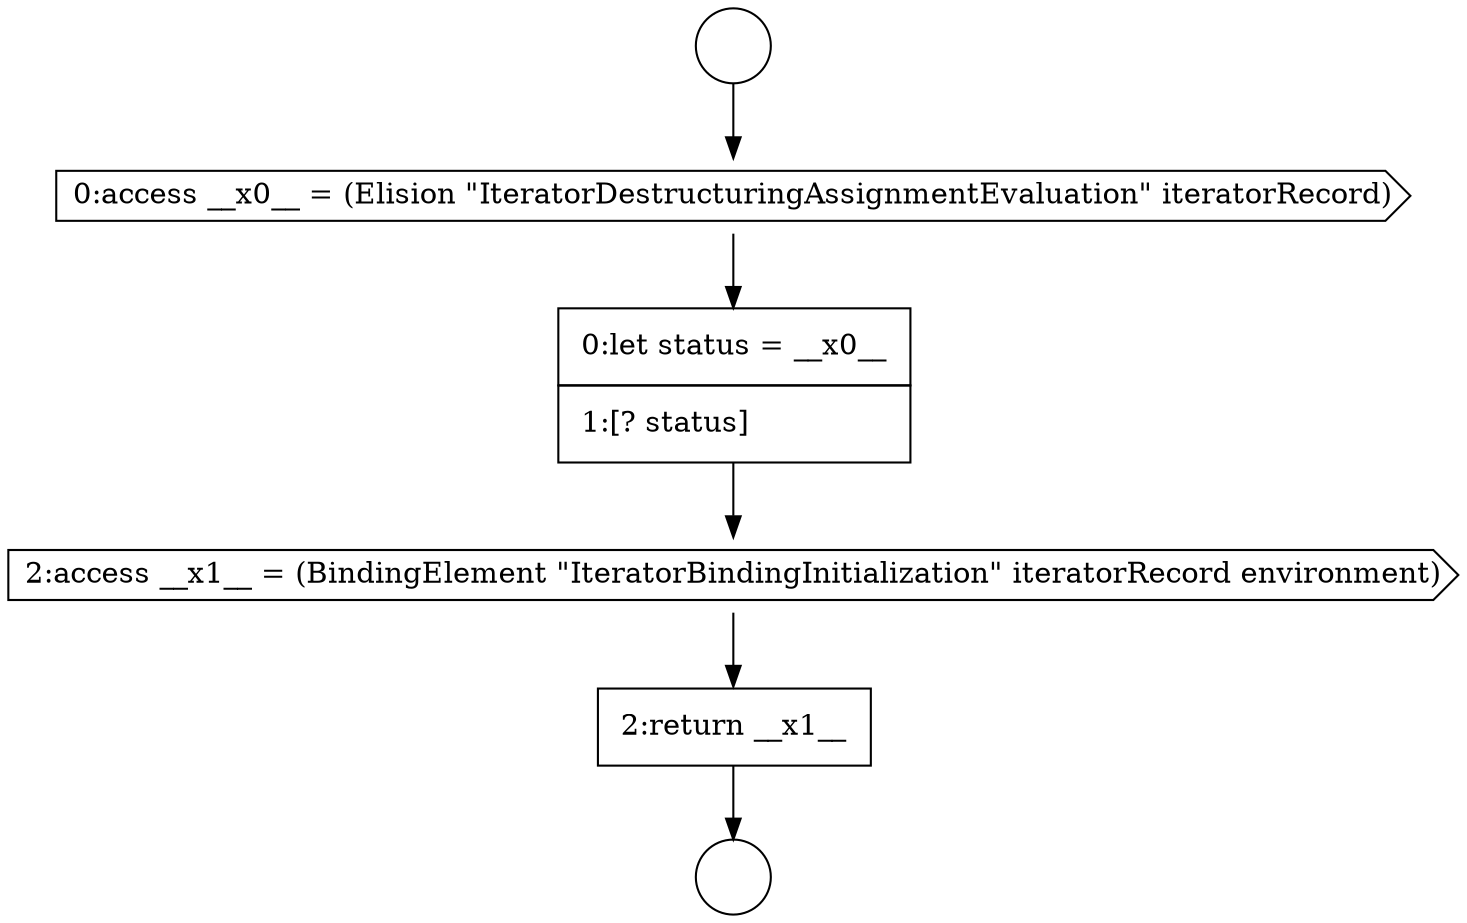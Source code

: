digraph {
  node5929 [shape=circle label=" " color="black" fillcolor="white" style=filled]
  node5932 [shape=none, margin=0, label=<<font color="black">
    <table border="0" cellborder="1" cellspacing="0" cellpadding="10">
      <tr><td align="left">0:let status = __x0__</td></tr>
      <tr><td align="left">1:[? status]</td></tr>
    </table>
  </font>> color="black" fillcolor="white" style=filled]
  node5930 [shape=circle label=" " color="black" fillcolor="white" style=filled]
  node5933 [shape=cds, label=<<font color="black">2:access __x1__ = (BindingElement &quot;IteratorBindingInitialization&quot; iteratorRecord environment)</font>> color="black" fillcolor="white" style=filled]
  node5931 [shape=cds, label=<<font color="black">0:access __x0__ = (Elision &quot;IteratorDestructuringAssignmentEvaluation&quot; iteratorRecord)</font>> color="black" fillcolor="white" style=filled]
  node5934 [shape=none, margin=0, label=<<font color="black">
    <table border="0" cellborder="1" cellspacing="0" cellpadding="10">
      <tr><td align="left">2:return __x1__</td></tr>
    </table>
  </font>> color="black" fillcolor="white" style=filled]
  node5929 -> node5931 [ color="black"]
  node5934 -> node5930 [ color="black"]
  node5931 -> node5932 [ color="black"]
  node5933 -> node5934 [ color="black"]
  node5932 -> node5933 [ color="black"]
}
